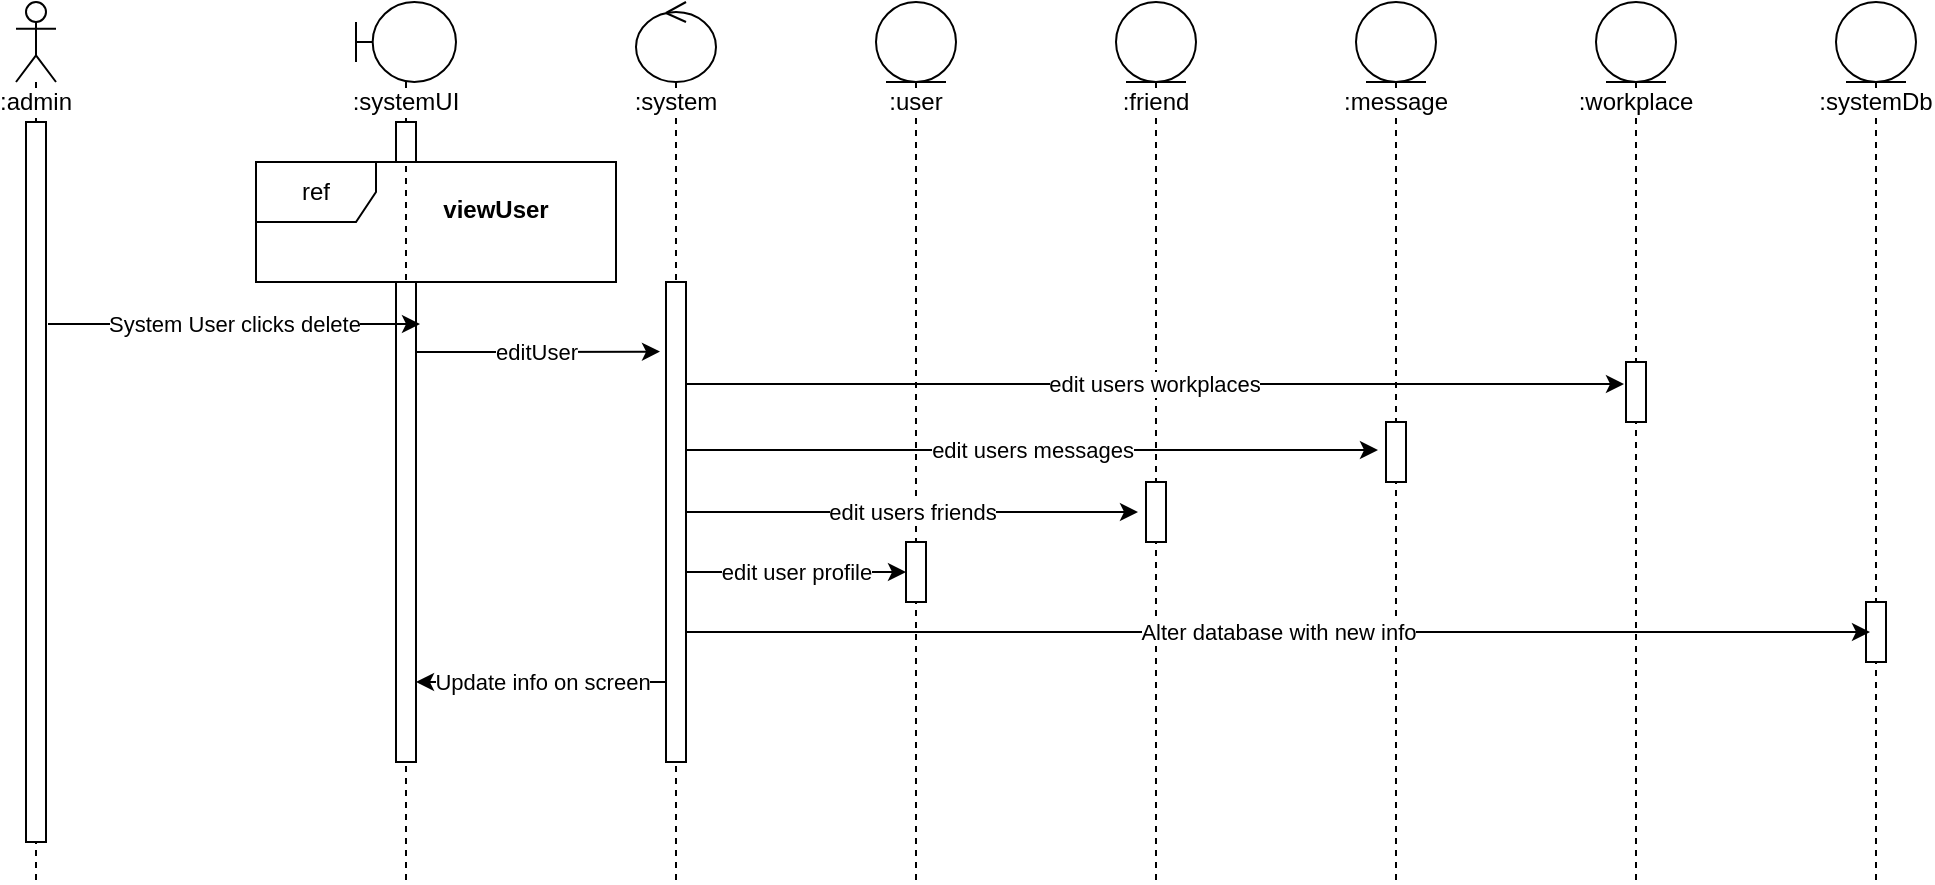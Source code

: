 <mxfile version="12.9.10" type="onedrive"><diagram id="Ua_W6XMkoNqXZUUj2ZkI" name="Page-1"><mxGraphModel dx="1662" dy="762" grid="1" gridSize="10" guides="1" tooltips="1" connect="1" arrows="1" fold="1" page="1" pageScale="1" pageWidth="827" pageHeight="1169" math="0" shadow="0"><root><mxCell id="0"/><mxCell id="1" parent="0"/><mxCell id="CDaReVBlZLJiz8HlOkKB-1" value=":admin" style="shape=umlLifeline;participant=umlActor;perimeter=lifelinePerimeter;whiteSpace=wrap;html=1;container=1;collapsible=0;recursiveResize=0;verticalAlign=top;spacingTop=36;labelBackgroundColor=#ffffff;outlineConnect=0;" vertex="1" parent="1"><mxGeometry x="30" y="40" width="20" height="440" as="geometry"/></mxCell><mxCell id="CDaReVBlZLJiz8HlOkKB-2" value="" style="html=1;points=[];perimeter=orthogonalPerimeter;" vertex="1" parent="CDaReVBlZLJiz8HlOkKB-1"><mxGeometry x="5" y="60" width="10" height="360" as="geometry"/></mxCell><mxCell id="CDaReVBlZLJiz8HlOkKB-3" value=":systemUI" style="shape=umlLifeline;participant=umlBoundary;perimeter=lifelinePerimeter;whiteSpace=wrap;html=1;container=1;collapsible=0;recursiveResize=0;verticalAlign=top;spacingTop=36;labelBackgroundColor=#ffffff;outlineConnect=0;" vertex="1" parent="1"><mxGeometry x="200" y="40" width="50" height="440" as="geometry"/></mxCell><mxCell id="CDaReVBlZLJiz8HlOkKB-4" value="" style="html=1;points=[];perimeter=orthogonalPerimeter;" vertex="1" parent="CDaReVBlZLJiz8HlOkKB-3"><mxGeometry x="20" y="140" width="10" height="240" as="geometry"/></mxCell><mxCell id="CDaReVBlZLJiz8HlOkKB-5" value="" style="html=1;points=[];perimeter=orthogonalPerimeter;" vertex="1" parent="CDaReVBlZLJiz8HlOkKB-3"><mxGeometry x="20" y="60" width="10" height="20" as="geometry"/></mxCell><mxCell id="CDaReVBlZLJiz8HlOkKB-6" value=":system" style="shape=umlLifeline;participant=umlControl;perimeter=lifelinePerimeter;whiteSpace=wrap;html=1;container=1;collapsible=0;recursiveResize=0;verticalAlign=top;spacingTop=36;labelBackgroundColor=#ffffff;outlineConnect=0;" vertex="1" parent="1"><mxGeometry x="340" y="40" width="40" height="440" as="geometry"/></mxCell><mxCell id="CDaReVBlZLJiz8HlOkKB-7" value="" style="html=1;points=[];perimeter=orthogonalPerimeter;" vertex="1" parent="CDaReVBlZLJiz8HlOkKB-6"><mxGeometry x="15" y="140" width="10" height="240" as="geometry"/></mxCell><mxCell id="CDaReVBlZLJiz8HlOkKB-8" value=":user" style="shape=umlLifeline;participant=umlEntity;perimeter=lifelinePerimeter;whiteSpace=wrap;html=1;container=1;collapsible=0;recursiveResize=0;verticalAlign=top;spacingTop=36;labelBackgroundColor=#ffffff;outlineConnect=0;" vertex="1" parent="1"><mxGeometry x="460" y="40" width="40" height="440" as="geometry"/></mxCell><mxCell id="CDaReVBlZLJiz8HlOkKB-9" value=":friend" style="shape=umlLifeline;participant=umlEntity;perimeter=lifelinePerimeter;whiteSpace=wrap;html=1;container=1;collapsible=0;recursiveResize=0;verticalAlign=top;spacingTop=36;labelBackgroundColor=#ffffff;outlineConnect=0;" vertex="1" parent="1"><mxGeometry x="580" y="40" width="40" height="440" as="geometry"/></mxCell><mxCell id="CDaReVBlZLJiz8HlOkKB-10" value="" style="html=1;points=[];perimeter=orthogonalPerimeter;" vertex="1" parent="CDaReVBlZLJiz8HlOkKB-9"><mxGeometry x="15" y="240" width="10" height="30" as="geometry"/></mxCell><mxCell id="CDaReVBlZLJiz8HlOkKB-11" value=":message" style="shape=umlLifeline;participant=umlEntity;perimeter=lifelinePerimeter;whiteSpace=wrap;html=1;container=1;collapsible=0;recursiveResize=0;verticalAlign=top;spacingTop=36;labelBackgroundColor=#ffffff;outlineConnect=0;" vertex="1" parent="1"><mxGeometry x="700" y="40" width="40" height="440" as="geometry"/></mxCell><mxCell id="CDaReVBlZLJiz8HlOkKB-12" value="" style="html=1;points=[];perimeter=orthogonalPerimeter;" vertex="1" parent="CDaReVBlZLJiz8HlOkKB-11"><mxGeometry x="15" y="210" width="10" height="30" as="geometry"/></mxCell><mxCell id="CDaReVBlZLJiz8HlOkKB-13" value=":workplace" style="shape=umlLifeline;participant=umlEntity;perimeter=lifelinePerimeter;whiteSpace=wrap;html=1;container=1;collapsible=0;recursiveResize=0;verticalAlign=top;spacingTop=36;labelBackgroundColor=#ffffff;outlineConnect=0;" vertex="1" parent="1"><mxGeometry x="820" y="40" width="40" height="440" as="geometry"/></mxCell><mxCell id="CDaReVBlZLJiz8HlOkKB-14" value="" style="html=1;points=[];perimeter=orthogonalPerimeter;" vertex="1" parent="CDaReVBlZLJiz8HlOkKB-13"><mxGeometry x="15" y="180" width="10" height="30" as="geometry"/></mxCell><mxCell id="CDaReVBlZLJiz8HlOkKB-15" value=":systemDb" style="shape=umlLifeline;participant=umlEntity;perimeter=lifelinePerimeter;whiteSpace=wrap;html=1;container=1;collapsible=0;recursiveResize=0;verticalAlign=top;spacingTop=36;labelBackgroundColor=#ffffff;outlineConnect=0;" vertex="1" parent="1"><mxGeometry x="940" y="40" width="40" height="440" as="geometry"/></mxCell><mxCell id="CDaReVBlZLJiz8HlOkKB-16" value="" style="html=1;points=[];perimeter=orthogonalPerimeter;" vertex="1" parent="CDaReVBlZLJiz8HlOkKB-15"><mxGeometry x="15" y="300" width="10" height="30" as="geometry"/></mxCell><mxCell id="CDaReVBlZLJiz8HlOkKB-17" value="ref" style="shape=umlFrame;whiteSpace=wrap;html=1;" vertex="1" parent="1"><mxGeometry x="150" y="120" width="180" height="60" as="geometry"/></mxCell><mxCell id="CDaReVBlZLJiz8HlOkKB-18" value="viewUser" style="text;align=center;fontStyle=1;verticalAlign=middle;spacingLeft=3;spacingRight=3;strokeColor=none;rotatable=0;points=[[0,0.5],[1,0.5]];portConstraint=eastwest;" vertex="1" parent="1"><mxGeometry x="230" y="130" width="80" height="26" as="geometry"/></mxCell><mxCell id="CDaReVBlZLJiz8HlOkKB-19" value="System User clicks delete" style="edgeStyle=orthogonalEdgeStyle;rounded=0;orthogonalLoop=1;jettySize=auto;html=1;" edge="1" parent="1"><mxGeometry relative="1" as="geometry"><mxPoint x="232" y="201" as="targetPoint"/><Array as="points"><mxPoint x="71" y="201"/><mxPoint x="71" y="201"/></Array><mxPoint x="46" y="201" as="sourcePoint"/></mxGeometry></mxCell><mxCell id="CDaReVBlZLJiz8HlOkKB-20" value="editUser" style="edgeStyle=orthogonalEdgeStyle;rounded=0;orthogonalLoop=1;jettySize=auto;html=1;entryX=-0.3;entryY=0.145;entryDx=0;entryDy=0;entryPerimeter=0;" edge="1" parent="1" source="CDaReVBlZLJiz8HlOkKB-4" target="CDaReVBlZLJiz8HlOkKB-7"><mxGeometry x="-0.011" relative="1" as="geometry"><Array as="points"><mxPoint x="260" y="215"/><mxPoint x="260" y="215"/></Array><mxPoint as="offset"/></mxGeometry></mxCell><mxCell id="CDaReVBlZLJiz8HlOkKB-21" value="" style="html=1;points=[];perimeter=orthogonalPerimeter;" vertex="1" parent="1"><mxGeometry x="475" y="310" width="10" height="30" as="geometry"/></mxCell><mxCell id="CDaReVBlZLJiz8HlOkKB-22" value="edit users workplaces" style="edgeStyle=orthogonalEdgeStyle;rounded=0;orthogonalLoop=1;jettySize=auto;html=1;entryX=-0.1;entryY=0.367;entryDx=0;entryDy=0;entryPerimeter=0;" edge="1" parent="1" source="CDaReVBlZLJiz8HlOkKB-7" target="CDaReVBlZLJiz8HlOkKB-14"><mxGeometry relative="1" as="geometry"><Array as="points"><mxPoint x="480" y="231"/><mxPoint x="480" y="231"/></Array></mxGeometry></mxCell><mxCell id="CDaReVBlZLJiz8HlOkKB-23" value="edit users messages" style="edgeStyle=orthogonalEdgeStyle;rounded=0;orthogonalLoop=1;jettySize=auto;html=1;entryX=-0.4;entryY=0.467;entryDx=0;entryDy=0;entryPerimeter=0;" edge="1" parent="1" source="CDaReVBlZLJiz8HlOkKB-7" target="CDaReVBlZLJiz8HlOkKB-12"><mxGeometry relative="1" as="geometry"><Array as="points"><mxPoint x="450" y="264"/><mxPoint x="450" y="264"/></Array></mxGeometry></mxCell><mxCell id="CDaReVBlZLJiz8HlOkKB-24" value="edit users friends" style="edgeStyle=orthogonalEdgeStyle;rounded=0;orthogonalLoop=1;jettySize=auto;html=1;entryX=-0.4;entryY=0.5;entryDx=0;entryDy=0;entryPerimeter=0;" edge="1" parent="1" source="CDaReVBlZLJiz8HlOkKB-7" target="CDaReVBlZLJiz8HlOkKB-10"><mxGeometry relative="1" as="geometry"><Array as="points"><mxPoint x="420" y="295"/><mxPoint x="420" y="295"/></Array></mxGeometry></mxCell><mxCell id="CDaReVBlZLJiz8HlOkKB-25" value="edit user profile" style="edgeStyle=orthogonalEdgeStyle;rounded=0;orthogonalLoop=1;jettySize=auto;html=1;" edge="1" parent="1" source="CDaReVBlZLJiz8HlOkKB-7" target="CDaReVBlZLJiz8HlOkKB-21"><mxGeometry relative="1" as="geometry"><Array as="points"><mxPoint x="390" y="325"/><mxPoint x="390" y="325"/></Array></mxGeometry></mxCell><mxCell id="CDaReVBlZLJiz8HlOkKB-26" value="Alter database with new info" style="edgeStyle=orthogonalEdgeStyle;rounded=0;orthogonalLoop=1;jettySize=auto;html=1;entryX=0.2;entryY=0.5;entryDx=0;entryDy=0;entryPerimeter=0;" edge="1" parent="1" source="CDaReVBlZLJiz8HlOkKB-7" target="CDaReVBlZLJiz8HlOkKB-16"><mxGeometry relative="1" as="geometry"><Array as="points"><mxPoint x="520" y="355"/><mxPoint x="520" y="355"/></Array></mxGeometry></mxCell><mxCell id="CDaReVBlZLJiz8HlOkKB-27" value="Update info on screen" style="edgeStyle=orthogonalEdgeStyle;rounded=0;orthogonalLoop=1;jettySize=auto;html=1;" edge="1" parent="1" source="CDaReVBlZLJiz8HlOkKB-7" target="CDaReVBlZLJiz8HlOkKB-4"><mxGeometry relative="1" as="geometry"><mxPoint x="240" y="380" as="targetPoint"/><Array as="points"><mxPoint x="260" y="380"/><mxPoint x="260" y="380"/></Array></mxGeometry></mxCell></root></mxGraphModel></diagram></mxfile>